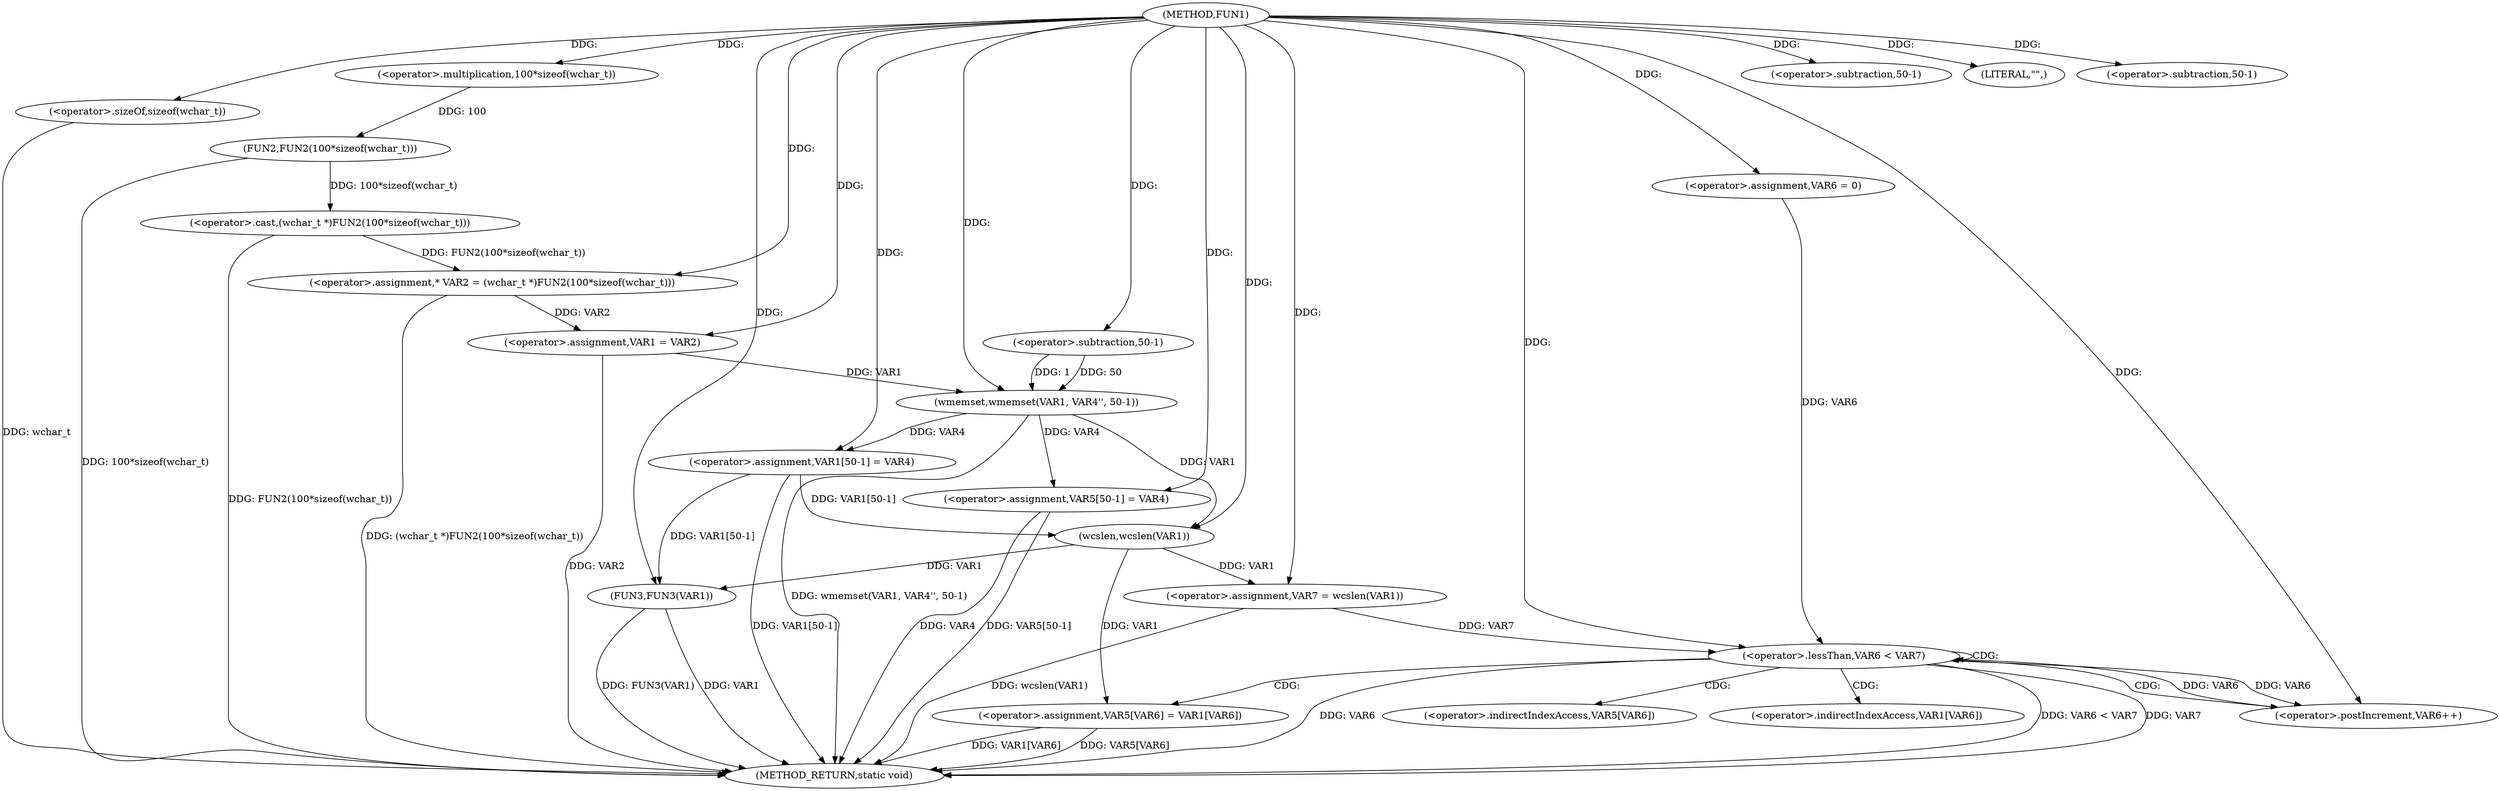 digraph FUN1 {  
"1000100" [label = "(METHOD,FUN1)" ]
"1000165" [label = "(METHOD_RETURN,static void)" ]
"1000104" [label = "(<operator>.assignment,* VAR2 = (wchar_t *)FUN2(100*sizeof(wchar_t)))" ]
"1000106" [label = "(<operator>.cast,(wchar_t *)FUN2(100*sizeof(wchar_t)))" ]
"1000108" [label = "(FUN2,FUN2(100*sizeof(wchar_t)))" ]
"1000109" [label = "(<operator>.multiplication,100*sizeof(wchar_t))" ]
"1000111" [label = "(<operator>.sizeOf,sizeof(wchar_t))" ]
"1000113" [label = "(<operator>.assignment,VAR1 = VAR2)" ]
"1000118" [label = "(wmemset,wmemset(VAR1, VAR4'', 50-1))" ]
"1000121" [label = "(<operator>.subtraction,50-1)" ]
"1000124" [label = "(<operator>.assignment,VAR1[50-1] = VAR4)" ]
"1000127" [label = "(<operator>.subtraction,50-1)" ]
"1000132" [label = "(LITERAL,\"\",)" ]
"1000135" [label = "(<operator>.assignment,VAR7 = wcslen(VAR1))" ]
"1000137" [label = "(wcslen,wcslen(VAR1))" ]
"1000140" [label = "(<operator>.assignment,VAR6 = 0)" ]
"1000143" [label = "(<operator>.lessThan,VAR6 < VAR7)" ]
"1000146" [label = "(<operator>.postIncrement,VAR6++)" ]
"1000149" [label = "(<operator>.assignment,VAR5[VAR6] = VAR1[VAR6])" ]
"1000156" [label = "(<operator>.assignment,VAR5[50-1] = VAR4)" ]
"1000159" [label = "(<operator>.subtraction,50-1)" ]
"1000163" [label = "(FUN3,FUN3(VAR1))" ]
"1000150" [label = "(<operator>.indirectIndexAccess,VAR5[VAR6])" ]
"1000153" [label = "(<operator>.indirectIndexAccess,VAR1[VAR6])" ]
  "1000163" -> "1000165"  [ label = "DDG: VAR1"] 
  "1000124" -> "1000165"  [ label = "DDG: VAR1[50-1]"] 
  "1000106" -> "1000165"  [ label = "DDG: FUN2(100*sizeof(wchar_t))"] 
  "1000156" -> "1000165"  [ label = "DDG: VAR5[50-1]"] 
  "1000143" -> "1000165"  [ label = "DDG: VAR6"] 
  "1000113" -> "1000165"  [ label = "DDG: VAR2"] 
  "1000149" -> "1000165"  [ label = "DDG: VAR1[VAR6]"] 
  "1000118" -> "1000165"  [ label = "DDG: wmemset(VAR1, VAR4'', 50-1)"] 
  "1000111" -> "1000165"  [ label = "DDG: wchar_t"] 
  "1000149" -> "1000165"  [ label = "DDG: VAR5[VAR6]"] 
  "1000143" -> "1000165"  [ label = "DDG: VAR6 < VAR7"] 
  "1000143" -> "1000165"  [ label = "DDG: VAR7"] 
  "1000163" -> "1000165"  [ label = "DDG: FUN3(VAR1)"] 
  "1000156" -> "1000165"  [ label = "DDG: VAR4"] 
  "1000135" -> "1000165"  [ label = "DDG: wcslen(VAR1)"] 
  "1000104" -> "1000165"  [ label = "DDG: (wchar_t *)FUN2(100*sizeof(wchar_t))"] 
  "1000108" -> "1000165"  [ label = "DDG: 100*sizeof(wchar_t)"] 
  "1000106" -> "1000104"  [ label = "DDG: FUN2(100*sizeof(wchar_t))"] 
  "1000100" -> "1000104"  [ label = "DDG: "] 
  "1000108" -> "1000106"  [ label = "DDG: 100*sizeof(wchar_t)"] 
  "1000109" -> "1000108"  [ label = "DDG: 100"] 
  "1000100" -> "1000109"  [ label = "DDG: "] 
  "1000100" -> "1000111"  [ label = "DDG: "] 
  "1000104" -> "1000113"  [ label = "DDG: VAR2"] 
  "1000100" -> "1000113"  [ label = "DDG: "] 
  "1000113" -> "1000118"  [ label = "DDG: VAR1"] 
  "1000100" -> "1000118"  [ label = "DDG: "] 
  "1000121" -> "1000118"  [ label = "DDG: 50"] 
  "1000121" -> "1000118"  [ label = "DDG: 1"] 
  "1000100" -> "1000121"  [ label = "DDG: "] 
  "1000118" -> "1000124"  [ label = "DDG: VAR4"] 
  "1000100" -> "1000124"  [ label = "DDG: "] 
  "1000100" -> "1000127"  [ label = "DDG: "] 
  "1000100" -> "1000132"  [ label = "DDG: "] 
  "1000137" -> "1000135"  [ label = "DDG: VAR1"] 
  "1000100" -> "1000135"  [ label = "DDG: "] 
  "1000124" -> "1000137"  [ label = "DDG: VAR1[50-1]"] 
  "1000118" -> "1000137"  [ label = "DDG: VAR1"] 
  "1000100" -> "1000137"  [ label = "DDG: "] 
  "1000100" -> "1000140"  [ label = "DDG: "] 
  "1000140" -> "1000143"  [ label = "DDG: VAR6"] 
  "1000146" -> "1000143"  [ label = "DDG: VAR6"] 
  "1000100" -> "1000143"  [ label = "DDG: "] 
  "1000135" -> "1000143"  [ label = "DDG: VAR7"] 
  "1000143" -> "1000146"  [ label = "DDG: VAR6"] 
  "1000100" -> "1000146"  [ label = "DDG: "] 
  "1000137" -> "1000149"  [ label = "DDG: VAR1"] 
  "1000100" -> "1000156"  [ label = "DDG: "] 
  "1000118" -> "1000156"  [ label = "DDG: VAR4"] 
  "1000100" -> "1000159"  [ label = "DDG: "] 
  "1000124" -> "1000163"  [ label = "DDG: VAR1[50-1]"] 
  "1000137" -> "1000163"  [ label = "DDG: VAR1"] 
  "1000100" -> "1000163"  [ label = "DDG: "] 
  "1000143" -> "1000153"  [ label = "CDG: "] 
  "1000143" -> "1000150"  [ label = "CDG: "] 
  "1000143" -> "1000146"  [ label = "CDG: "] 
  "1000143" -> "1000143"  [ label = "CDG: "] 
  "1000143" -> "1000149"  [ label = "CDG: "] 
}
